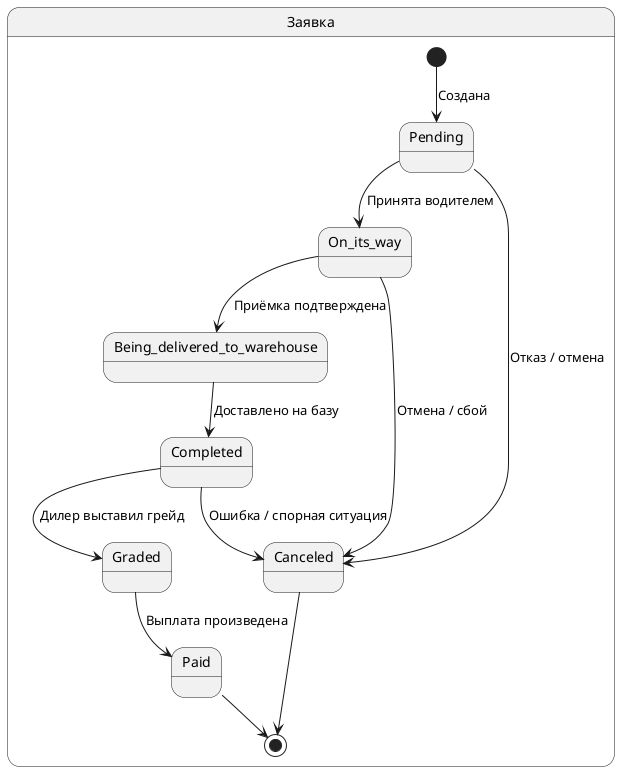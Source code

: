@startuml
state "Заявка" as Request {
  [*] --> Pending : Создана

  Pending --> On_its_way : Принята водителем
  Pending --> Canceled : Отказ / отмена

  On_its_way --> Being_delivered_to_warehouse : Приёмка подтверждена
  On_its_way --> Canceled : Отмена / сбой

  Being_delivered_to_warehouse --> Completed : Доставлено на базу

  Completed --> Graded : Дилер выставил грейд
  Completed --> Canceled : Ошибка / спорная ситуация

  Graded --> Paid : Выплата произведена

  Paid --> [*]
  Canceled --> [*]
}
@enduml
